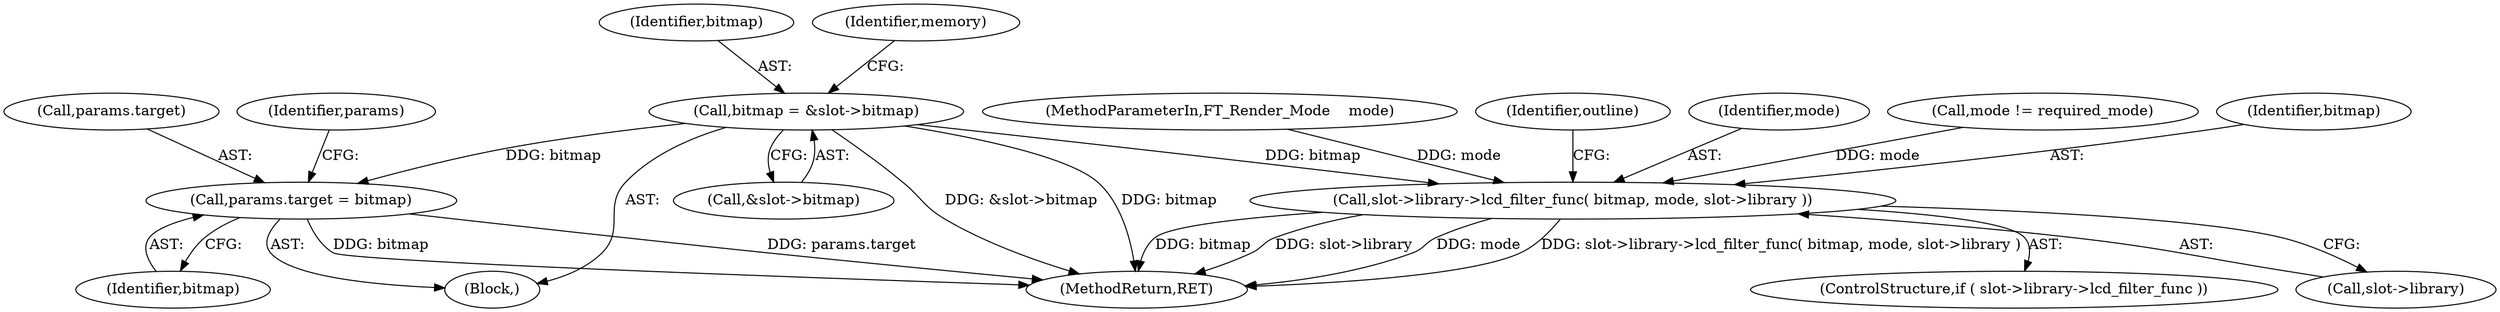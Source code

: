 digraph "0_savannah_6305b869d86ff415a33576df6d43729673c66eee_0@pointer" {
"1000251" [label="(Call,bitmap = &slot->bitmap)"];
"1000469" [label="(Call,params.target = bitmap)"];
"1000594" [label="(Call,slot->library->lcd_filter_func( bitmap, mode, slot->library ))"];
"1000596" [label="(Identifier,mode)"];
"1000251" [label="(Call,bitmap = &slot->bitmap)"];
"1000168" [label="(Call,mode != required_mode)"];
"1000595" [label="(Identifier,bitmap)"];
"1000120" [label="(MethodParameterIn,FT_Render_Mode    mode)"];
"1000252" [label="(Identifier,bitmap)"];
"1000601" [label="(Identifier,outline)"];
"1000470" [label="(Call,params.target)"];
"1000253" [label="(Call,&slot->bitmap)"];
"1000473" [label="(Identifier,bitmap)"];
"1000653" [label="(MethodReturn,RET)"];
"1000258" [label="(Identifier,memory)"];
"1000476" [label="(Identifier,params)"];
"1000588" [label="(ControlStructure,if ( slot->library->lcd_filter_func ))"];
"1000597" [label="(Call,slot->library)"];
"1000594" [label="(Call,slot->library->lcd_filter_func( bitmap, mode, slot->library ))"];
"1000123" [label="(Block,)"];
"1000469" [label="(Call,params.target = bitmap)"];
"1000251" -> "1000123"  [label="AST: "];
"1000251" -> "1000253"  [label="CFG: "];
"1000252" -> "1000251"  [label="AST: "];
"1000253" -> "1000251"  [label="AST: "];
"1000258" -> "1000251"  [label="CFG: "];
"1000251" -> "1000653"  [label="DDG: &slot->bitmap"];
"1000251" -> "1000653"  [label="DDG: bitmap"];
"1000251" -> "1000469"  [label="DDG: bitmap"];
"1000251" -> "1000594"  [label="DDG: bitmap"];
"1000469" -> "1000123"  [label="AST: "];
"1000469" -> "1000473"  [label="CFG: "];
"1000470" -> "1000469"  [label="AST: "];
"1000473" -> "1000469"  [label="AST: "];
"1000476" -> "1000469"  [label="CFG: "];
"1000469" -> "1000653"  [label="DDG: bitmap"];
"1000469" -> "1000653"  [label="DDG: params.target"];
"1000594" -> "1000588"  [label="AST: "];
"1000594" -> "1000597"  [label="CFG: "];
"1000595" -> "1000594"  [label="AST: "];
"1000596" -> "1000594"  [label="AST: "];
"1000597" -> "1000594"  [label="AST: "];
"1000601" -> "1000594"  [label="CFG: "];
"1000594" -> "1000653"  [label="DDG: bitmap"];
"1000594" -> "1000653"  [label="DDG: slot->library"];
"1000594" -> "1000653"  [label="DDG: mode"];
"1000594" -> "1000653"  [label="DDG: slot->library->lcd_filter_func( bitmap, mode, slot->library )"];
"1000168" -> "1000594"  [label="DDG: mode"];
"1000120" -> "1000594"  [label="DDG: mode"];
}
